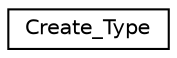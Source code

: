 digraph "Graphical Class Hierarchy"
{
 // LATEX_PDF_SIZE
  edge [fontname="Helvetica",fontsize="10",labelfontname="Helvetica",labelfontsize="10"];
  node [fontname="Helvetica",fontsize="10",shape=record];
  rankdir="LR";
  Node0 [label="Create_Type",height=0.2,width=0.4,color="black", fillcolor="white", style="filled",URL="$class_create___type.html",tooltip=" "];
}
